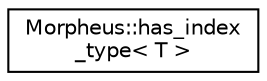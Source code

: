 digraph "Graphical Class Hierarchy"
{
 // LATEX_PDF_SIZE
  edge [fontname="Helvetica",fontsize="10",labelfontname="Helvetica",labelfontsize="10"];
  node [fontname="Helvetica",fontsize="10",shape=record];
  rankdir="LR";
  Node0 [label="Morpheus::has_index\l_type\< T \>",height=0.2,width=0.4,color="black", fillcolor="white", style="filled",URL="$classMorpheus_1_1has__index__type.html",tooltip="Checks if the given type T has a valid index type i.e an integral."];
}
